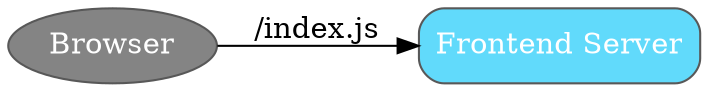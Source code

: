 strict digraph {
    rankdir=LR;
    splines="line";
    browser [label="Browser" shape="ellipse" color="#585858" style="filled" fillcolor="#848484" fontcolor="white"]
    frontend [label="Frontend Server" shape="polygon" color="#585858" style="rounded,filled" fillcolor="#61dafb" fontcolor="white"]
    browser -> frontend [label="/index.js"]
}
